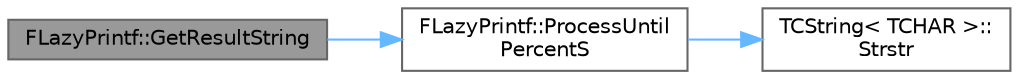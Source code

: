 digraph "FLazyPrintf::GetResultString"
{
 // INTERACTIVE_SVG=YES
 // LATEX_PDF_SIZE
  bgcolor="transparent";
  edge [fontname=Helvetica,fontsize=10,labelfontname=Helvetica,labelfontsize=10];
  node [fontname=Helvetica,fontsize=10,shape=box,height=0.2,width=0.4];
  rankdir="LR";
  Node1 [id="Node000001",label="FLazyPrintf::GetResultString",height=0.2,width=0.4,color="gray40", fillcolor="grey60", style="filled", fontcolor="black",tooltip=" "];
  Node1 -> Node2 [id="edge1_Node000001_Node000002",color="steelblue1",style="solid",tooltip=" "];
  Node2 [id="Node000002",label="FLazyPrintf::ProcessUntil\lPercentS",height=0.2,width=0.4,color="grey40", fillcolor="white", style="filled",URL="$db/d31/classFLazyPrintf.html#ab007445f63fddcdc53003ec47f647b52",tooltip=" "];
  Node2 -> Node3 [id="edge2_Node000002_Node000003",color="steelblue1",style="solid",tooltip=" "];
  Node3 [id="Node000003",label="TCString\< TCHAR \>::\lStrstr",height=0.2,width=0.4,color="grey40", fillcolor="white", style="filled",URL="$df/d74/structTCString.html#a509b841ca1b8b69e40cf81a6486aa077",tooltip=" "];
}

